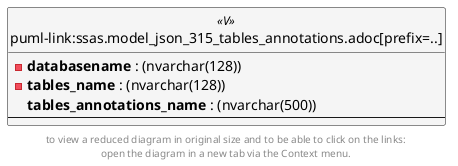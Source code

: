 @startuml
'Left to right direction
top to bottom direction
hide circle
'avoide "." issues:
set namespaceSeparator none


skinparam class {
  BackgroundColor White
  BackgroundColor<<FN>> Yellow
  BackgroundColor<<FS>> Yellow
  BackgroundColor<<FT>> LightGray
  BackgroundColor<<IF>> Yellow
  BackgroundColor<<IS>> Yellow
  BackgroundColor<<P>> Aqua
  BackgroundColor<<PC>> Aqua
  BackgroundColor<<SN>> Yellow
  BackgroundColor<<SO>> SlateBlue
  BackgroundColor<<TF>> LightGray
  BackgroundColor<<TR>> Tomato
  BackgroundColor<<U>> White
  BackgroundColor<<V>> WhiteSmoke
  BackgroundColor<<X>> Aqua
}


entity "puml-link:ssas.model_json_315_tables_annotations.adoc[prefix=..]" as ssas.model_json_315_tables_annotations << V >> {
  - **databasename** : (nvarchar(128))
  - **tables_name** : (nvarchar(128))
  **tables_annotations_name** : (nvarchar(500))
  --
}


footer
to view a reduced diagram in original size and to be able to click on the links:
open the diagram in a new tab via the Context menu.
end footer

@enduml

